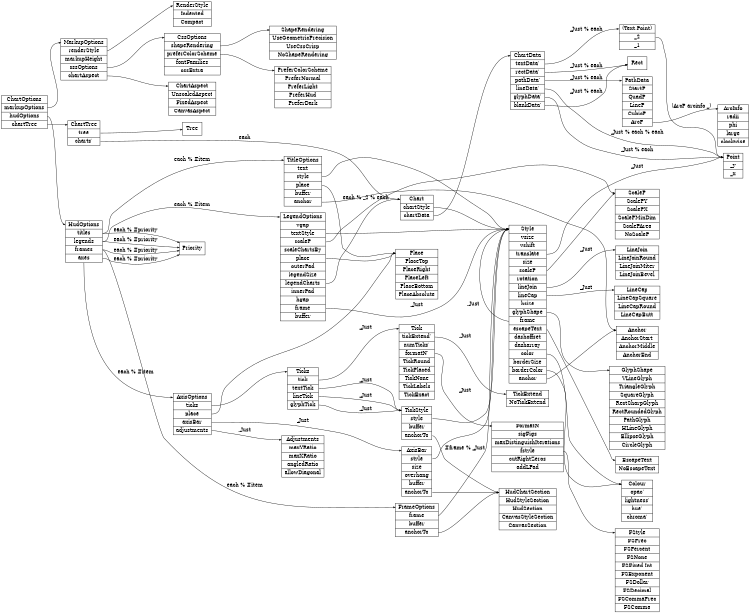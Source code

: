 digraph {
    node [height=0.5;shape=record]
    graph [overlap=false;size="5";splines=spline]
    edge [arrowsize=0.5]
    rankdir="LR"
    "Tree" [URL="https://hackage.haskell.org/package/containers/docs/Data-Tree.html#t:Tree";label="<xTree> Tree"]
    "TitleOptions" [URL="https://hackage.haskell.org/package/chart-svg/docs/Chart-Hud.html#t:TitleOptions";label="<xTitleOptions> TitleOptions| <xtext> text| <xstyle> style| <xplace> place| <xbuffer> buffer| <xanchor> anchor"]
    "Ticks" [URL="https://hackage.haskell.org/package/chart-svg/docs/Chart-Hud.html#t:Ticks";label="<xTicks> Ticks| <xtick> tick| <xtextTick> textTick| <xlineTick> lineTick| <xglyphTick> glyphTick"]
    "TickStyle" [URL="https://hackage.haskell.org/package/chart-svg/docs/Chart-Hud.html#t:TickStyle";label="<xTickStyle> TickStyle| <xstyle> style| <xbuffer> buffer| <xanchorTo> anchorTo"]
    "TickExtend" [URL="https://hackage.haskell.org/package/chart-svg/docs/Chart-Hud.html#t:TickExtend";label="<xTickExtend> TickExtend| <xNoTickExtend> NoTickExtend"]
    "Tick" [URL="https://hackage.haskell.org/package/chart-svg/docs/Chart-Hud.html#t:Tick";label="<xTick> Tick| <xtickExtend'> tickExtend'| <xnumTicks'> numTicks'| <xformatN'> formatN'| <xTickRound> TickRound| <xTickPlaced> TickPlaced| <xTickNone> TickNone| <xTickLabels> TickLabels| <xTickExact> TickExact"]
    "Style" [URL="https://hackage.haskell.org/package/chart-svg/docs/Chart-Style.html#t:Style";label="<xStyle> Style| <xvsize> vsize| <xvshift> vshift| <xtranslate> translate| <xsize> size| <xscaleP> scaleP| <xrotation> rotation| <xlineJoin> lineJoin| <xlineCap> lineCap| <xhsize> hsize| <xglyphShape> glyphShape| <xframe> frame| <xescapeText> escapeText| <xdashoffset> dashoffset| <xdasharray> dasharray| <xcolor> color| <xborderSize> borderSize| <xborderColor> borderColor| <xanchor> anchor"]
    "ShapeRendering" [URL="https://hackage.haskell.org/package/chart-svg/docs/Chart-Markup.html#t:ShapeRendering";label="<xShapeRendering> ShapeRendering| <xUseGeometricPrecision> UseGeometricPrecision| <xUseCssCrisp> UseCssCrisp| <xNoShapeRendering> NoShapeRendering"]
    "ScaleP" [URL="https://hackage.haskell.org/package/chart-svg/docs/Chart-Style.html#t:ScaleP";label="<xScaleP> ScaleP| <xScalePY> ScalePY| <xScalePX> ScalePX| <xScalePMinDim> ScalePMinDim| <xScalePArea> ScalePArea| <xNoScaleP> NoScaleP"]
    "RenderStyle" [URL="https://hackage.haskell.org/package/chart-svg/docs/Chart-Markup.html#t:RenderStyle";label="<xRenderStyle> RenderStyle| <xIndented> Indented| <xCompact> Compact"]
    "Rect" [URL="https://hackage.haskell.org/package/numhask-space/docs/NumHask-Space-Rect.html#t:Rect";label="<xRect> Rect"]
    "Priority" [URL="https://hackage.haskell.org/package/chart-svg/docs/Chart-Hud.html#t:Priority";label="<xPriority> Priority"]
    "PreferColorScheme" [URL="https://hackage.haskell.org/package/chart-svg/docs/Chart-Primitive.html#t:PreferColorScheme";label="<xPreferColorScheme> PreferColorScheme| <xPreferNormal> PreferNormal| <xPreferLight> PreferLight| <xPreferHud> PreferHud| <xPreferDark> PreferDark"]
    "Point" [URL="https://hackage.haskell.org/package/numhask-space/docs/NumHask-Space-Point.html#t:Point";label="<xPoint> Point| <x_y> _y| <x_x> _x"]
    "Place" [URL="https://hackage.haskell.org/package/chart-svg/docs/Chart-Hud.html#t:Place";label="<xPlace> Place| <xPlaceTop> PlaceTop| <xPlaceRight> PlaceRight| <xPlaceLeft> PlaceLeft| <xPlaceBottom> PlaceBottom| <xPlaceAbsolute> PlaceAbsolute"]
    "PathData" [URL="https://hackage.haskell.org/package/chart-svg/docs/Data-Path.html#t:PathData";label="<xPathData> PathData| <xStartP> StartP| <xQuadP> QuadP| <xLineP> LineP| <xCubicP> CubicP| <xArcP> ArcP"]
    "MarkupOptions" [URL="https://hackage.haskell.org/package/chart-svg/docs/Chart-Markup.html#t:MarkupOptions";label="<xMarkupOptions> MarkupOptions| <xrenderStyle> renderStyle| <xmarkupHeight> markupHeight| <xcssOptions> cssOptions| <xchartAspect> chartAspect"]
    "LineJoin" [URL="https://hackage.haskell.org/package/chart-svg/docs/Chart-Style.html#t:LineJoin";label="<xLineJoin> LineJoin| <xLineJoinRound> LineJoinRound| <xLineJoinMiter> LineJoinMiter| <xLineJoinBevel> LineJoinBevel"]
    "LineCap" [URL="https://hackage.haskell.org/package/chart-svg/docs/Chart-Style.html#t:LineCap";label="<xLineCap> LineCap| <xLineCapSquare> LineCapSquare| <xLineCapRound> LineCapRound| <xLineCapButt> LineCapButt"]
    "LegendOptions" [URL="https://hackage.haskell.org/package/chart-svg/docs/Chart-Hud.html#t:LegendOptions";label="<xLegendOptions> LegendOptions| <xvgap> vgap| <xtextStyle> textStyle| <xscaleP> scaleP| <xscaleChartsBy> scaleChartsBy| <xplace> place| <xouterPad> outerPad| <xlegendSize> legendSize| <xlegendCharts> legendCharts| <xinnerPad> innerPad| <xhgap> hgap| <xframe> frame| <xbuffer> buffer"]
    "HudOptions" [URL="https://hackage.haskell.org/package/chart-svg/docs/Chart-Hud.html#t:HudOptions";label="<xHudOptions> HudOptions| <xtitles> titles| <xlegends> legends| <xframes> frames| <xaxes> axes"]
    "HudChartSection" [URL="https://hackage.haskell.org/package/chart-svg/docs/Chart-Hud.html#t:HudChartSection";label="<xHudChartSection> HudChartSection| <xHudStyleSection> HudStyleSection| <xHudSection> HudSection| <xCanvasStyleSection> CanvasStyleSection| <xCanvasSection> CanvasSection"]
    "GlyphShape" [URL="https://hackage.haskell.org/package/chart-svg/docs/Chart-Style.html#t:GlyphShape";label="<xGlyphShape> GlyphShape| <xVLineGlyph> VLineGlyph| <xTriangleGlyph> TriangleGlyph| <xSquareGlyph> SquareGlyph| <xRectSharpGlyph> RectSharpGlyph| <xRectRoundedGlyph> RectRoundedGlyph| <xPathGlyph> PathGlyph| <xHLineGlyph> HLineGlyph| <xEllipseGlyph> EllipseGlyph| <xCircleGlyph> CircleGlyph"]
    "FrameOptions" [URL="https://hackage.haskell.org/package/chart-svg/docs/Chart-Hud.html#t:FrameOptions";label="<xFrameOptions> FrameOptions| <xframe> frame| <xbuffer> buffer| <xanchorTo> anchorTo"]
    "FormatN" [URL="https://hackage.haskell.org/package/formatn/docs/Data-FormatN.html#t:FormatN";label="<xFormatN> FormatN| <xsigFigs> sigFigs| <xmaxDistinguishIterations> maxDistinguishIterations| <xfstyle> fstyle| <xcutRightZeros> cutRightZeros| <xaddLPad> addLPad"]
    "FStyle" [URL="https://hackage.haskell.org/package/formatn/docs/Data-FormatN.html#t:FStyle";label="<xFStyle> FStyle| <xFSPrec> FSPrec| <xFSPercent> FSPercent| <xFSNone> FSNone| <xFSFixed Int> FSFixed Int| <xFSExponent> FSExponent| <xFSDollar> FSDollar| <xFSDecimal> FSDecimal| <xFSCommaPrec> FSCommaPrec| <xFSComma> FSComma"]
    "EscapeText" [URL="https://hackage.haskell.org/package/chart-svg/docs/Chart-Style.html#t:EscapeText";label="<xEscapeText> EscapeText| <xNoEscapeText> NoEscapeText"]
    "CssOptions" [URL="https://hackage.haskell.org/package/chart-svg/docs/Chart-Markup.html#t:CssOptions";label="<xCssOptions> CssOptions| <xshapeRendering> shapeRendering| <xpreferColorScheme> preferColorScheme| <xfontFamilies> fontFamilies| <xcssExtra> cssExtra"]
    "Colour" [URL="https://hackage.haskell.org/package/chart-svg/docs/Data-Colour.html#t:Colour";label="<xColour> Colour| <xopac'> opac'| <xlightness'> lightness'| <xhue'> hue'| <xchroma'> chroma'"]
    "ChartTree" [URL="https://hackage.haskell.org/package/chart-svg/docs/Chart-Primitive.html#t:ChartTree";label="<xChartTree> ChartTree| <xtree> tree| <xcharts'> charts'"]
    "ChartOptions" [URL="https://hackage.haskell.org/package/chart-svg/docs/Chart-Markup.html#t:ChartOptions";label="<xChartOptions> ChartOptions| <xmarkupOptions> markupOptions| <xhudOptions> hudOptions| <xchartTree> chartTree"]
    "ChartData" [URL="https://hackage.haskell.org/package/chart-svg/docs/Chart-Primitive.html#t:ChartData";label="<xChartData> ChartData| <xtextData'> textData'| <xrectData'> rectData'| <xpathData'> pathData'| <xlineData'> lineData'| <xglyphData'> glyphData'| <xblankData'> blankData'"]
    "ChartAspect" [URL="https://hackage.haskell.org/package/chart-svg/docs/Chart-Primitive.html#t:ChartAspect";label="<xChartAspect> ChartAspect| <xUnscaledAspect> UnscaledAspect| <xFixedAspect> FixedAspect| <xCanvasAspect> CanvasAspect"]
    "Chart" [URL="https://hackage.haskell.org/package/chart-svg/docs/Chart-Primitive.html#t:Chart";label="<xChart> Chart| <xchartStyle> chartStyle| <xchartData> chartData"]
    "AxisOptions" [URL="https://hackage.haskell.org/package/chart-svg/docs/Chart-Hud.html#t:AxisOptions";label="<xAxisOptions> AxisOptions| <xticks> ticks| <xplace> place| <xaxisBar> axisBar| <xadjustments> adjustments"]
    "AxisBar" [URL="https://hackage.haskell.org/package/chart-svg/docs/Chart-Hud.html#t:AxisBar";label="<xAxisBar> AxisBar| <xstyle> style| <xsize> size| <xoverhang> overhang| <xbuffer> buffer| <xanchorTo> anchorTo"]
    "ArcInfo" [URL="https://hackage.haskell.org/package/chart-svg/docs/Data-Path.html#t:ArcInfo";label="<xArcInfo> ArcInfo| <xradii> radii| <xphi> phi| <xlarge> large| <xclockwise> clockwise"]
    "Anchor" [URL="https://hackage.haskell.org/package/chart-svg/docs/Chart-Style.html#t:Anchor";label="<xAnchor> Anchor| <xAnchorStart> AnchorStart| <xAnchorMiddle> AnchorMiddle| <xAnchorEnd> AnchorEnd"]
    "Adjustments" [URL="https://hackage.haskell.org/package/chart-svg/docs/Chart-Hud.html#t:Adjustments";label="<xAdjustments> Adjustments| <xmaxYRatio> maxYRatio| <xmaxXRatio> maxXRatio| <xangledRatio> angledRatio| <xallowDiagonal> allowDiagonal"]
    "(Text,Point)" [label="<x(Text,Point)> (Text,Point)| <x_2> _2| <x_1> _1"]
    "TitleOptions": "xstyle" -> "Style": "xStyle" [label=""]
    "TitleOptions": "xplace" -> "Place": "xPlace" [label=""]
    "TitleOptions": "xanchor" -> "Anchor": "xAnchor" [label=""]
    "Ticks": "xtick" -> "Tick": "xTick" [label="_Just"]
    "Ticks": "xtextTick" -> "TickStyle": "xTickStyle" [label="_Just"]
    "Ticks": "xlineTick" -> "TickStyle": "xTickStyle" [label="_Just"]
    "Ticks": "xglyphTick" -> "TickStyle": "xTickStyle" [label="_Just"]
    "TickStyle": "xstyle" -> "Style": "xStyle" [label=""]
    "TickStyle": "xanchorTo" -> "HudChartSection": "xHudChartSection" [label=""]
    "Tick": "xtickExtend'" -> "TickExtend": "xTickExtend" [label="_Just"]
    "Tick": "xformatN'" -> "FormatN": "xFormatN" [label="_Just"]
    "Style": "xtranslate" -> "Point": "xPoint" [label="_Just"]
    "Style": "xscaleP" -> "ScaleP": "xScaleP" [label=""]
    "Style": "xlineJoin" -> "LineJoin": "xLineJoin" [label="_Just"]
    "Style": "xlineCap" -> "LineCap": "xLineCap" [label="_Just"]
    "Style": "xglyphShape" -> "GlyphShape": "xGlyphShape" [label=""]
    "Style": "xframe" -> "Style": "xStyle" [label="_Just"]
    "Style": "xescapeText" -> "EscapeText": "xEscapeText" [label=""]
    "Style": "xcolor" -> "Colour": "xColour" [label=""]
    "Style": "xborderColor" -> "Colour": "xColour" [label=""]
    "Style": "xanchor" -> "Anchor": "xAnchor" [label=""]
    "PathData": "xArcP" -> "ArcInfo": "xArcInfo" [label="(ArcP arcinfo _)"]
    "MarkupOptions": "xrenderStyle" -> "RenderStyle": "xRenderStyle" [label=""]
    "MarkupOptions": "xcssOptions" -> "CssOptions": "xCssOptions" [label=""]
    "MarkupOptions": "xchartAspect" -> "ChartAspect": "xChartAspect" [label=""]
    "LegendOptions": "xtextStyle" -> "Style": "xStyle" [label=""]
    "LegendOptions": "xscaleP" -> "ScaleP": "xScaleP" [label=""]
    "LegendOptions": "xplace" -> "Place": "xPlace" [label=""]
    "LegendOptions": "xlegendCharts" -> "Chart": "xChart" [label="each % _2 % each"]
    "LegendOptions": "xframe" -> "Style": "xStyle" [label="_Just"]
    "HudOptions": "xtitles" -> "TitleOptions": "xTitleOptions" [label="each % #item"]
    "HudOptions": "xtitles" -> "Priority": "xPriority" [label="each % #priority"]
    "HudOptions": "xlegends" -> "Priority": "xPriority" [label="each % #priority"]
    "HudOptions": "xlegends" -> "LegendOptions": "xLegendOptions" [label="each % #item"]
    "HudOptions": "xframes" -> "Priority": "xPriority" [label="each % #priority"]
    "HudOptions": "xframes" -> "FrameOptions": "xFrameOptions" [label="each % #item"]
    "HudOptions": "xaxes" -> "Priority": "xPriority" [label="each % #priority"]
    "HudOptions": "xaxes" -> "AxisOptions": "xAxisOptions" [label="each % #item"]
    "FrameOptions": "xframe" -> "Style": "xStyle" [label="#frame % _Just"]
    "FrameOptions": "xanchorTo" -> "HudChartSection": "xHudChartSection" [label=""]
    "FormatN": "xfstyle" -> "FStyle": "xFStyle" [label=""]
    "CssOptions": "xshapeRendering" -> "ShapeRendering": "xShapeRendering" [label=""]
    "CssOptions": "xpreferColorScheme" -> "PreferColorScheme": "xPreferColorScheme" [label=""]
    "ChartTree": "xtree" -> "Tree": "xTree" [label=""]
    "ChartTree": "xcharts'" -> "Chart": "xChart" [label="each"]
    "ChartOptions": "xmarkupOptions" -> "MarkupOptions": "xMarkupOptions" [label=""]
    "ChartOptions": "xhudOptions" -> "HudOptions": "xHudOptions" [label=""]
    "ChartOptions": "xchartTree" -> "ChartTree": "xChartTree" [label=""]
    "ChartData": "xtextData'" -> "(Text,Point)": "x(Text,Point)" [label="_Just % each"]
    "ChartData": "xrectData'" -> "Rect": "xRect" [label="_Just % each"]
    "ChartData": "xpathData'" -> "PathData": "xPathData" [label="_Just % each"]
    "ChartData": "xlineData'" -> "Point": "xPoint" [label="_Just % each % each"]
    "ChartData": "xglyphData'" -> "Point": "xPoint" [label="_Just % each"]
    "ChartData": "xblankData'" -> "Rect": "xRect" [label="_Just % each"]
    "Chart": "xchartStyle" -> "Style": "xStyle" [label=""]
    "Chart": "xchartData" -> "ChartData": "xChartData" [label=""]
    "AxisOptions": "xticks" -> "Ticks": "xTicks" [label=""]
    "AxisOptions": "xplace" -> "Place": "xPlace" [label=""]
    "AxisOptions": "xaxisBar" -> "AxisBar": "xAxisBar" [label="_Just"]
    "AxisOptions": "xadjustments" -> "Adjustments": "xAdjustments" [label="_Just"]
    "AxisBar": "xstyle" -> "Style": "xStyle" [label=""]
    "AxisBar": "xanchorTo" -> "HudChartSection": "xHudChartSection" [label=""]
    "(Text,Point)": "x_2" -> "Point": "xPoint" [label=""]
    }